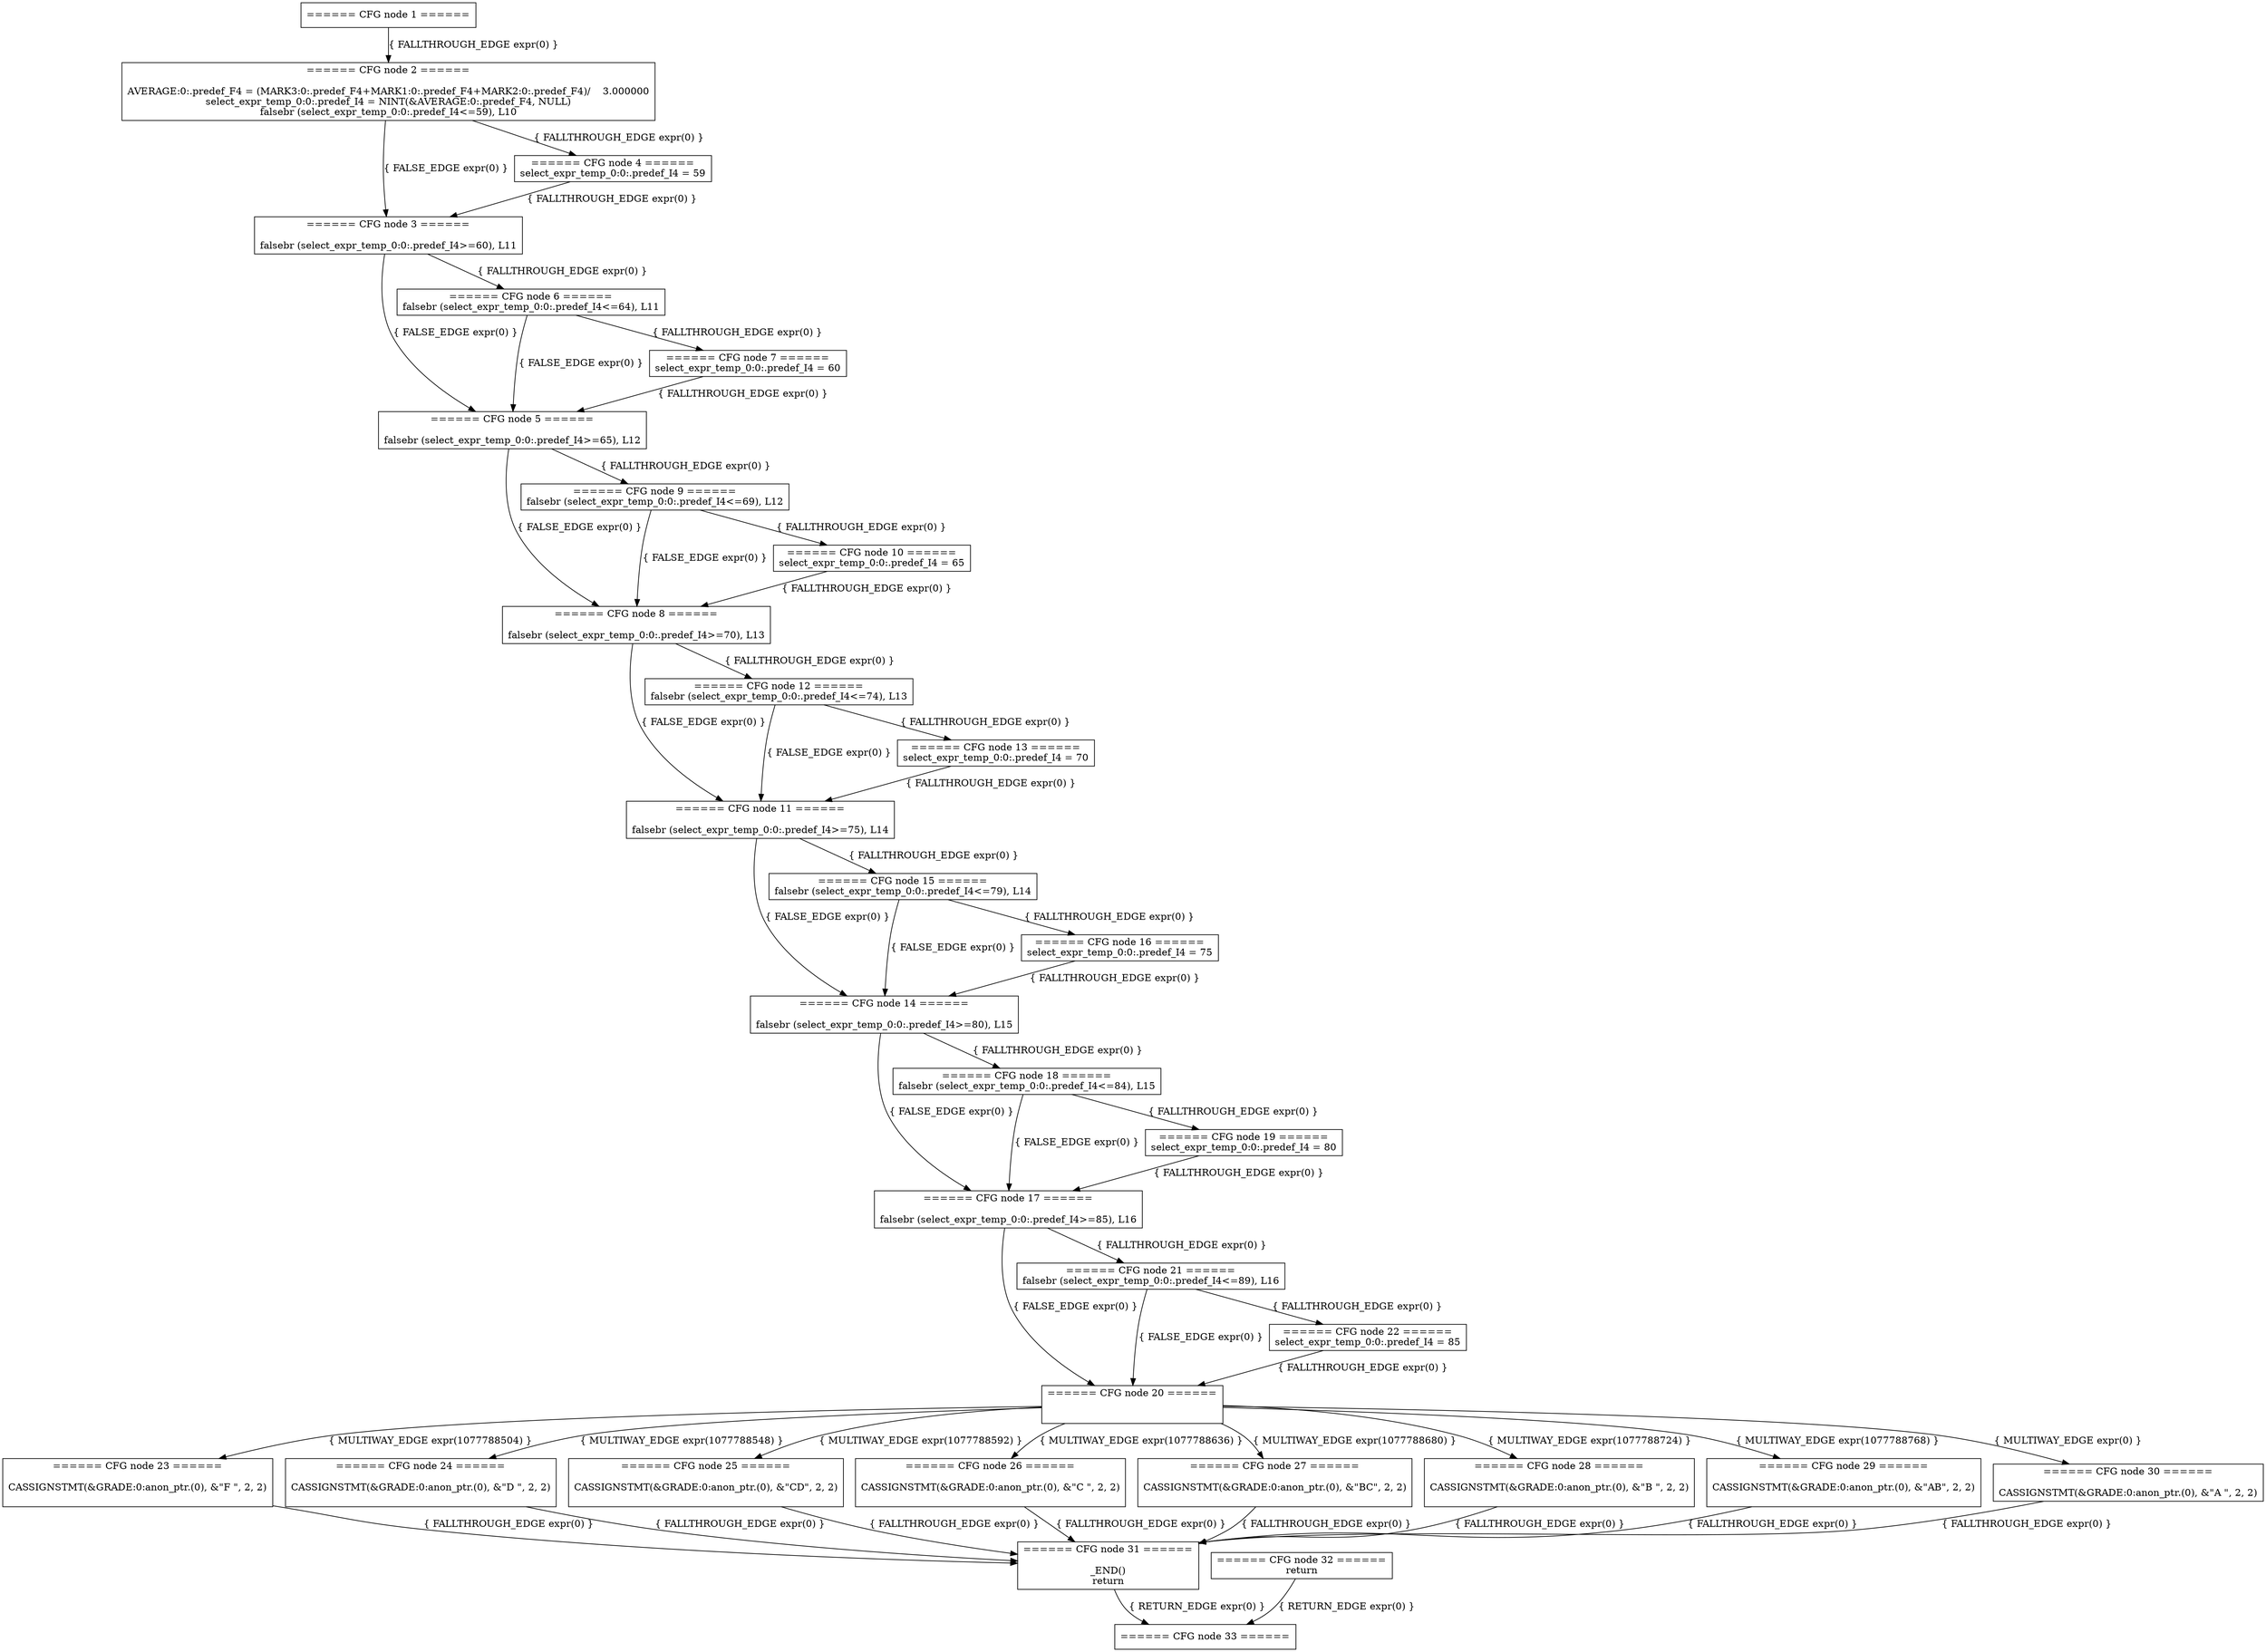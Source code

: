 digraph DGraph {
    node [shape=rectangle];
    1 [ label="====== CFG node 1 ======\n" ];
    2 [ label="====== CFG node 2 ======\n\nAVERAGE:0:.predef_F4 = (MARK3:0:.predef_F4+MARK1:0:.predef_F4+MARK2:0:.predef_F4)/    3.000000\nselect_expr_temp_0:0:.predef_I4 = NINT(&AVERAGE:0:.predef_F4, NULL)\nfalsebr (select_expr_temp_0:0:.predef_I4<=59), L10\n" ];
    3 [ label="====== CFG node 3 ======\n\nfalsebr (select_expr_temp_0:0:.predef_I4>=60), L11\n" ];
    4 [ label="====== CFG node 4 ======\nselect_expr_temp_0:0:.predef_I4 = 59\n" ];
    5 [ label="====== CFG node 5 ======\n\nfalsebr (select_expr_temp_0:0:.predef_I4>=65), L12\n" ];
    6 [ label="====== CFG node 6 ======\nfalsebr (select_expr_temp_0:0:.predef_I4<=64), L11\n" ];
    7 [ label="====== CFG node 7 ======\nselect_expr_temp_0:0:.predef_I4 = 60\n" ];
    8 [ label="====== CFG node 8 ======\n\nfalsebr (select_expr_temp_0:0:.predef_I4>=70), L13\n" ];
    9 [ label="====== CFG node 9 ======\nfalsebr (select_expr_temp_0:0:.predef_I4<=69), L12\n" ];
    10 [ label="====== CFG node 10 ======\nselect_expr_temp_0:0:.predef_I4 = 65\n" ];
    11 [ label="====== CFG node 11 ======\n\nfalsebr (select_expr_temp_0:0:.predef_I4>=75), L14\n" ];
    12 [ label="====== CFG node 12 ======\nfalsebr (select_expr_temp_0:0:.predef_I4<=74), L13\n" ];
    13 [ label="====== CFG node 13 ======\nselect_expr_temp_0:0:.predef_I4 = 70\n" ];
    14 [ label="====== CFG node 14 ======\n\nfalsebr (select_expr_temp_0:0:.predef_I4>=80), L15\n" ];
    15 [ label="====== CFG node 15 ======\nfalsebr (select_expr_temp_0:0:.predef_I4<=79), L14\n" ];
    16 [ label="====== CFG node 16 ======\nselect_expr_temp_0:0:.predef_I4 = 75\n" ];
    17 [ label="====== CFG node 17 ======\n\nfalsebr (select_expr_temp_0:0:.predef_I4>=85), L16\n" ];
    18 [ label="====== CFG node 18 ======\nfalsebr (select_expr_temp_0:0:.predef_I4<=84), L15\n" ];
    19 [ label="====== CFG node 19 ======\nselect_expr_temp_0:0:.predef_I4 = 80\n" ];
    20 [ label="====== CFG node 20 ======\n\n\n" ];
    21 [ label="====== CFG node 21 ======\nfalsebr (select_expr_temp_0:0:.predef_I4<=89), L16\n" ];
    22 [ label="====== CFG node 22 ======\nselect_expr_temp_0:0:.predef_I4 = 85\n" ];
    23 [ label="====== CFG node 23 ======\n\nCASSIGNSTMT(&GRADE:0:anon_ptr.(0), &\"F \", 2, 2)\n\n" ];
    24 [ label="====== CFG node 24 ======\n\nCASSIGNSTMT(&GRADE:0:anon_ptr.(0), &\"D \", 2, 2)\n\n" ];
    25 [ label="====== CFG node 25 ======\n\nCASSIGNSTMT(&GRADE:0:anon_ptr.(0), &\"CD\", 2, 2)\n\n" ];
    26 [ label="====== CFG node 26 ======\n\nCASSIGNSTMT(&GRADE:0:anon_ptr.(0), &\"C \", 2, 2)\n\n" ];
    27 [ label="====== CFG node 27 ======\n\nCASSIGNSTMT(&GRADE:0:anon_ptr.(0), &\"BC\", 2, 2)\n\n" ];
    28 [ label="====== CFG node 28 ======\n\nCASSIGNSTMT(&GRADE:0:anon_ptr.(0), &\"B \", 2, 2)\n\n" ];
    29 [ label="====== CFG node 29 ======\n\nCASSIGNSTMT(&GRADE:0:anon_ptr.(0), &\"AB\", 2, 2)\n\n" ];
    30 [ label="====== CFG node 30 ======\n\nCASSIGNSTMT(&GRADE:0:anon_ptr.(0), &\"A \", 2, 2)\n" ];
    31 [ label="====== CFG node 31 ======\n\n_END()\nreturn\n" ];
    32 [ label="====== CFG node 32 ======\nreturn\n" ];
    33 [ label="====== CFG node 33 ======\n" ];
    1 -> 2 [ label="{ FALLTHROUGH_EDGE expr(0) }" ];
    2 -> 3 [ label="{ FALSE_EDGE expr(0) }" ];
    2 -> 4 [ label="{ FALLTHROUGH_EDGE expr(0) }" ];
    4 -> 3 [ label="{ FALLTHROUGH_EDGE expr(0) }" ];
    3 -> 5 [ label="{ FALSE_EDGE expr(0) }" ];
    3 -> 6 [ label="{ FALLTHROUGH_EDGE expr(0) }" ];
    6 -> 5 [ label="{ FALSE_EDGE expr(0) }" ];
    6 -> 7 [ label="{ FALLTHROUGH_EDGE expr(0) }" ];
    7 -> 5 [ label="{ FALLTHROUGH_EDGE expr(0) }" ];
    5 -> 8 [ label="{ FALSE_EDGE expr(0) }" ];
    5 -> 9 [ label="{ FALLTHROUGH_EDGE expr(0) }" ];
    9 -> 8 [ label="{ FALSE_EDGE expr(0) }" ];
    9 -> 10 [ label="{ FALLTHROUGH_EDGE expr(0) }" ];
    10 -> 8 [ label="{ FALLTHROUGH_EDGE expr(0) }" ];
    8 -> 11 [ label="{ FALSE_EDGE expr(0) }" ];
    8 -> 12 [ label="{ FALLTHROUGH_EDGE expr(0) }" ];
    12 -> 11 [ label="{ FALSE_EDGE expr(0) }" ];
    12 -> 13 [ label="{ FALLTHROUGH_EDGE expr(0) }" ];
    13 -> 11 [ label="{ FALLTHROUGH_EDGE expr(0) }" ];
    11 -> 14 [ label="{ FALSE_EDGE expr(0) }" ];
    11 -> 15 [ label="{ FALLTHROUGH_EDGE expr(0) }" ];
    15 -> 14 [ label="{ FALSE_EDGE expr(0) }" ];
    15 -> 16 [ label="{ FALLTHROUGH_EDGE expr(0) }" ];
    16 -> 14 [ label="{ FALLTHROUGH_EDGE expr(0) }" ];
    14 -> 17 [ label="{ FALSE_EDGE expr(0) }" ];
    14 -> 18 [ label="{ FALLTHROUGH_EDGE expr(0) }" ];
    18 -> 17 [ label="{ FALSE_EDGE expr(0) }" ];
    18 -> 19 [ label="{ FALLTHROUGH_EDGE expr(0) }" ];
    19 -> 17 [ label="{ FALLTHROUGH_EDGE expr(0) }" ];
    17 -> 20 [ label="{ FALSE_EDGE expr(0) }" ];
    17 -> 21 [ label="{ FALLTHROUGH_EDGE expr(0) }" ];
    21 -> 20 [ label="{ FALSE_EDGE expr(0) }" ];
    21 -> 22 [ label="{ FALLTHROUGH_EDGE expr(0) }" ];
    22 -> 20 [ label="{ FALLTHROUGH_EDGE expr(0) }" ];
    20 -> 23 [ label="{ MULTIWAY_EDGE expr(1077788504) }" ];
    20 -> 24 [ label="{ MULTIWAY_EDGE expr(1077788548) }" ];
    20 -> 25 [ label="{ MULTIWAY_EDGE expr(1077788592) }" ];
    20 -> 26 [ label="{ MULTIWAY_EDGE expr(1077788636) }" ];
    20 -> 27 [ label="{ MULTIWAY_EDGE expr(1077788680) }" ];
    20 -> 28 [ label="{ MULTIWAY_EDGE expr(1077788724) }" ];
    20 -> 29 [ label="{ MULTIWAY_EDGE expr(1077788768) }" ];
    20 -> 30 [ label="{ MULTIWAY_EDGE expr(0) }" ];
    23 -> 31 [ label="{ FALLTHROUGH_EDGE expr(0) }" ];
    24 -> 31 [ label="{ FALLTHROUGH_EDGE expr(0) }" ];
    25 -> 31 [ label="{ FALLTHROUGH_EDGE expr(0) }" ];
    26 -> 31 [ label="{ FALLTHROUGH_EDGE expr(0) }" ];
    27 -> 31 [ label="{ FALLTHROUGH_EDGE expr(0) }" ];
    28 -> 31 [ label="{ FALLTHROUGH_EDGE expr(0) }" ];
    29 -> 31 [ label="{ FALLTHROUGH_EDGE expr(0) }" ];
    30 -> 31 [ label="{ FALLTHROUGH_EDGE expr(0) }" ];
    31 -> 33 [ label="{ RETURN_EDGE expr(0) }" ];
    32 -> 33 [ label="{ RETURN_EDGE expr(0) }" ];}

